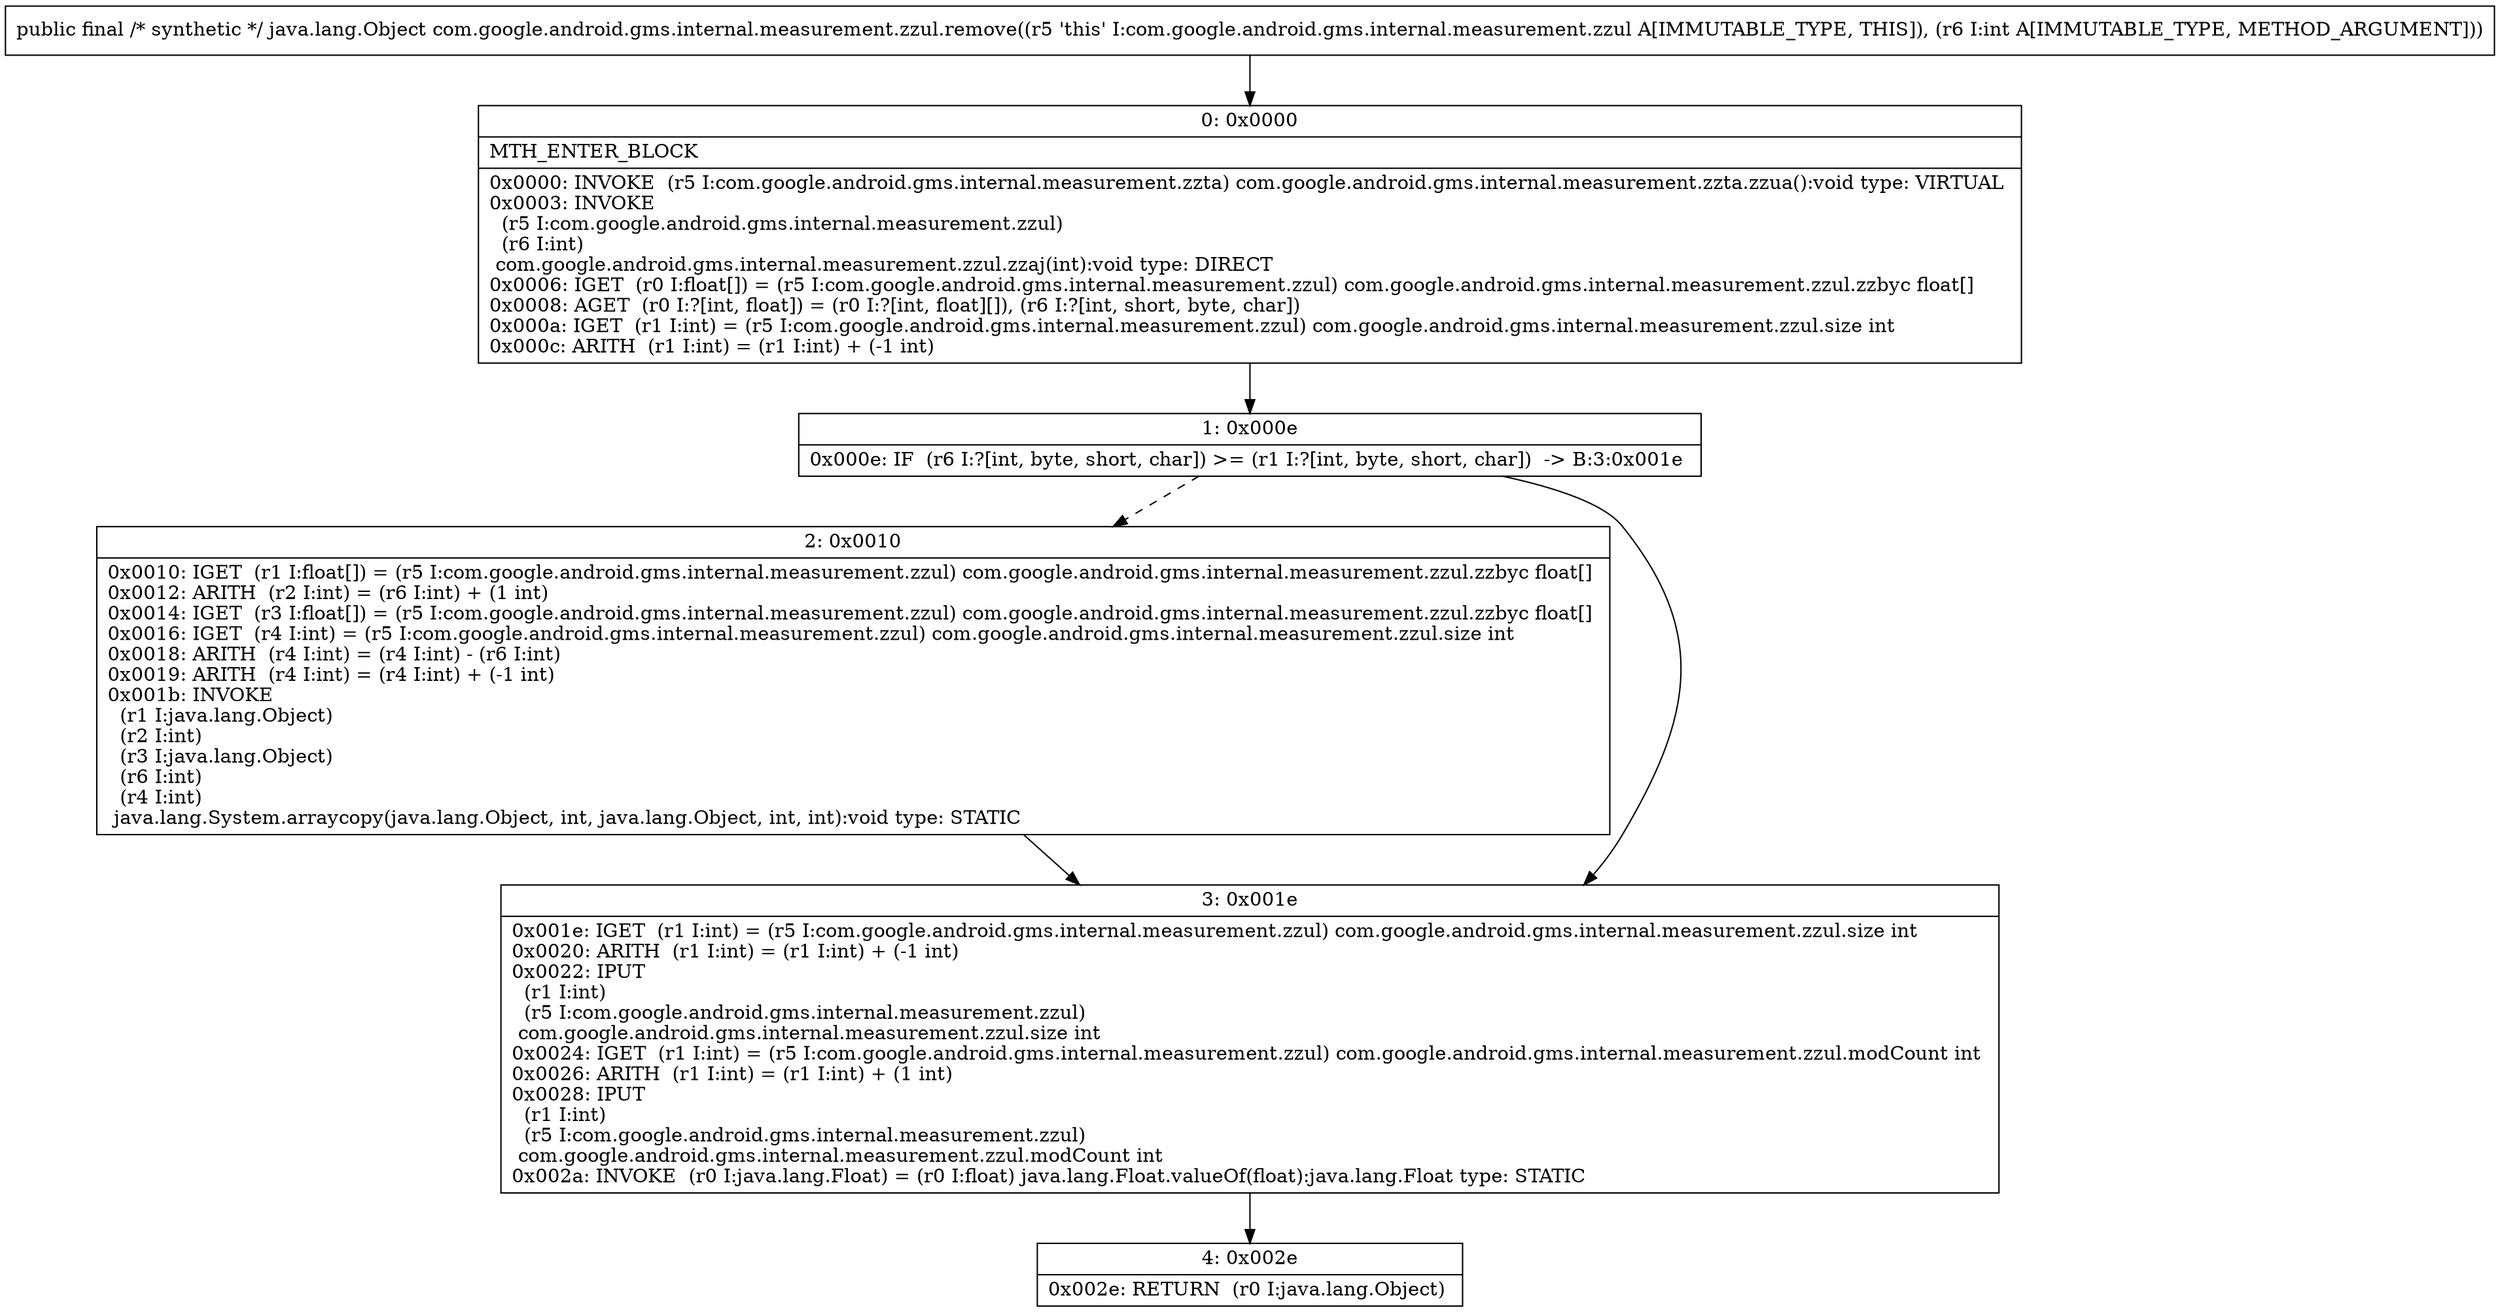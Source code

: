 digraph "CFG forcom.google.android.gms.internal.measurement.zzul.remove(I)Ljava\/lang\/Object;" {
Node_0 [shape=record,label="{0\:\ 0x0000|MTH_ENTER_BLOCK\l|0x0000: INVOKE  (r5 I:com.google.android.gms.internal.measurement.zzta) com.google.android.gms.internal.measurement.zzta.zzua():void type: VIRTUAL \l0x0003: INVOKE  \l  (r5 I:com.google.android.gms.internal.measurement.zzul)\l  (r6 I:int)\l com.google.android.gms.internal.measurement.zzul.zzaj(int):void type: DIRECT \l0x0006: IGET  (r0 I:float[]) = (r5 I:com.google.android.gms.internal.measurement.zzul) com.google.android.gms.internal.measurement.zzul.zzbyc float[] \l0x0008: AGET  (r0 I:?[int, float]) = (r0 I:?[int, float][]), (r6 I:?[int, short, byte, char]) \l0x000a: IGET  (r1 I:int) = (r5 I:com.google.android.gms.internal.measurement.zzul) com.google.android.gms.internal.measurement.zzul.size int \l0x000c: ARITH  (r1 I:int) = (r1 I:int) + (\-1 int) \l}"];
Node_1 [shape=record,label="{1\:\ 0x000e|0x000e: IF  (r6 I:?[int, byte, short, char]) \>= (r1 I:?[int, byte, short, char])  \-\> B:3:0x001e \l}"];
Node_2 [shape=record,label="{2\:\ 0x0010|0x0010: IGET  (r1 I:float[]) = (r5 I:com.google.android.gms.internal.measurement.zzul) com.google.android.gms.internal.measurement.zzul.zzbyc float[] \l0x0012: ARITH  (r2 I:int) = (r6 I:int) + (1 int) \l0x0014: IGET  (r3 I:float[]) = (r5 I:com.google.android.gms.internal.measurement.zzul) com.google.android.gms.internal.measurement.zzul.zzbyc float[] \l0x0016: IGET  (r4 I:int) = (r5 I:com.google.android.gms.internal.measurement.zzul) com.google.android.gms.internal.measurement.zzul.size int \l0x0018: ARITH  (r4 I:int) = (r4 I:int) \- (r6 I:int) \l0x0019: ARITH  (r4 I:int) = (r4 I:int) + (\-1 int) \l0x001b: INVOKE  \l  (r1 I:java.lang.Object)\l  (r2 I:int)\l  (r3 I:java.lang.Object)\l  (r6 I:int)\l  (r4 I:int)\l java.lang.System.arraycopy(java.lang.Object, int, java.lang.Object, int, int):void type: STATIC \l}"];
Node_3 [shape=record,label="{3\:\ 0x001e|0x001e: IGET  (r1 I:int) = (r5 I:com.google.android.gms.internal.measurement.zzul) com.google.android.gms.internal.measurement.zzul.size int \l0x0020: ARITH  (r1 I:int) = (r1 I:int) + (\-1 int) \l0x0022: IPUT  \l  (r1 I:int)\l  (r5 I:com.google.android.gms.internal.measurement.zzul)\l com.google.android.gms.internal.measurement.zzul.size int \l0x0024: IGET  (r1 I:int) = (r5 I:com.google.android.gms.internal.measurement.zzul) com.google.android.gms.internal.measurement.zzul.modCount int \l0x0026: ARITH  (r1 I:int) = (r1 I:int) + (1 int) \l0x0028: IPUT  \l  (r1 I:int)\l  (r5 I:com.google.android.gms.internal.measurement.zzul)\l com.google.android.gms.internal.measurement.zzul.modCount int \l0x002a: INVOKE  (r0 I:java.lang.Float) = (r0 I:float) java.lang.Float.valueOf(float):java.lang.Float type: STATIC \l}"];
Node_4 [shape=record,label="{4\:\ 0x002e|0x002e: RETURN  (r0 I:java.lang.Object) \l}"];
MethodNode[shape=record,label="{public final \/* synthetic *\/ java.lang.Object com.google.android.gms.internal.measurement.zzul.remove((r5 'this' I:com.google.android.gms.internal.measurement.zzul A[IMMUTABLE_TYPE, THIS]), (r6 I:int A[IMMUTABLE_TYPE, METHOD_ARGUMENT])) }"];
MethodNode -> Node_0;
Node_0 -> Node_1;
Node_1 -> Node_2[style=dashed];
Node_1 -> Node_3;
Node_2 -> Node_3;
Node_3 -> Node_4;
}

